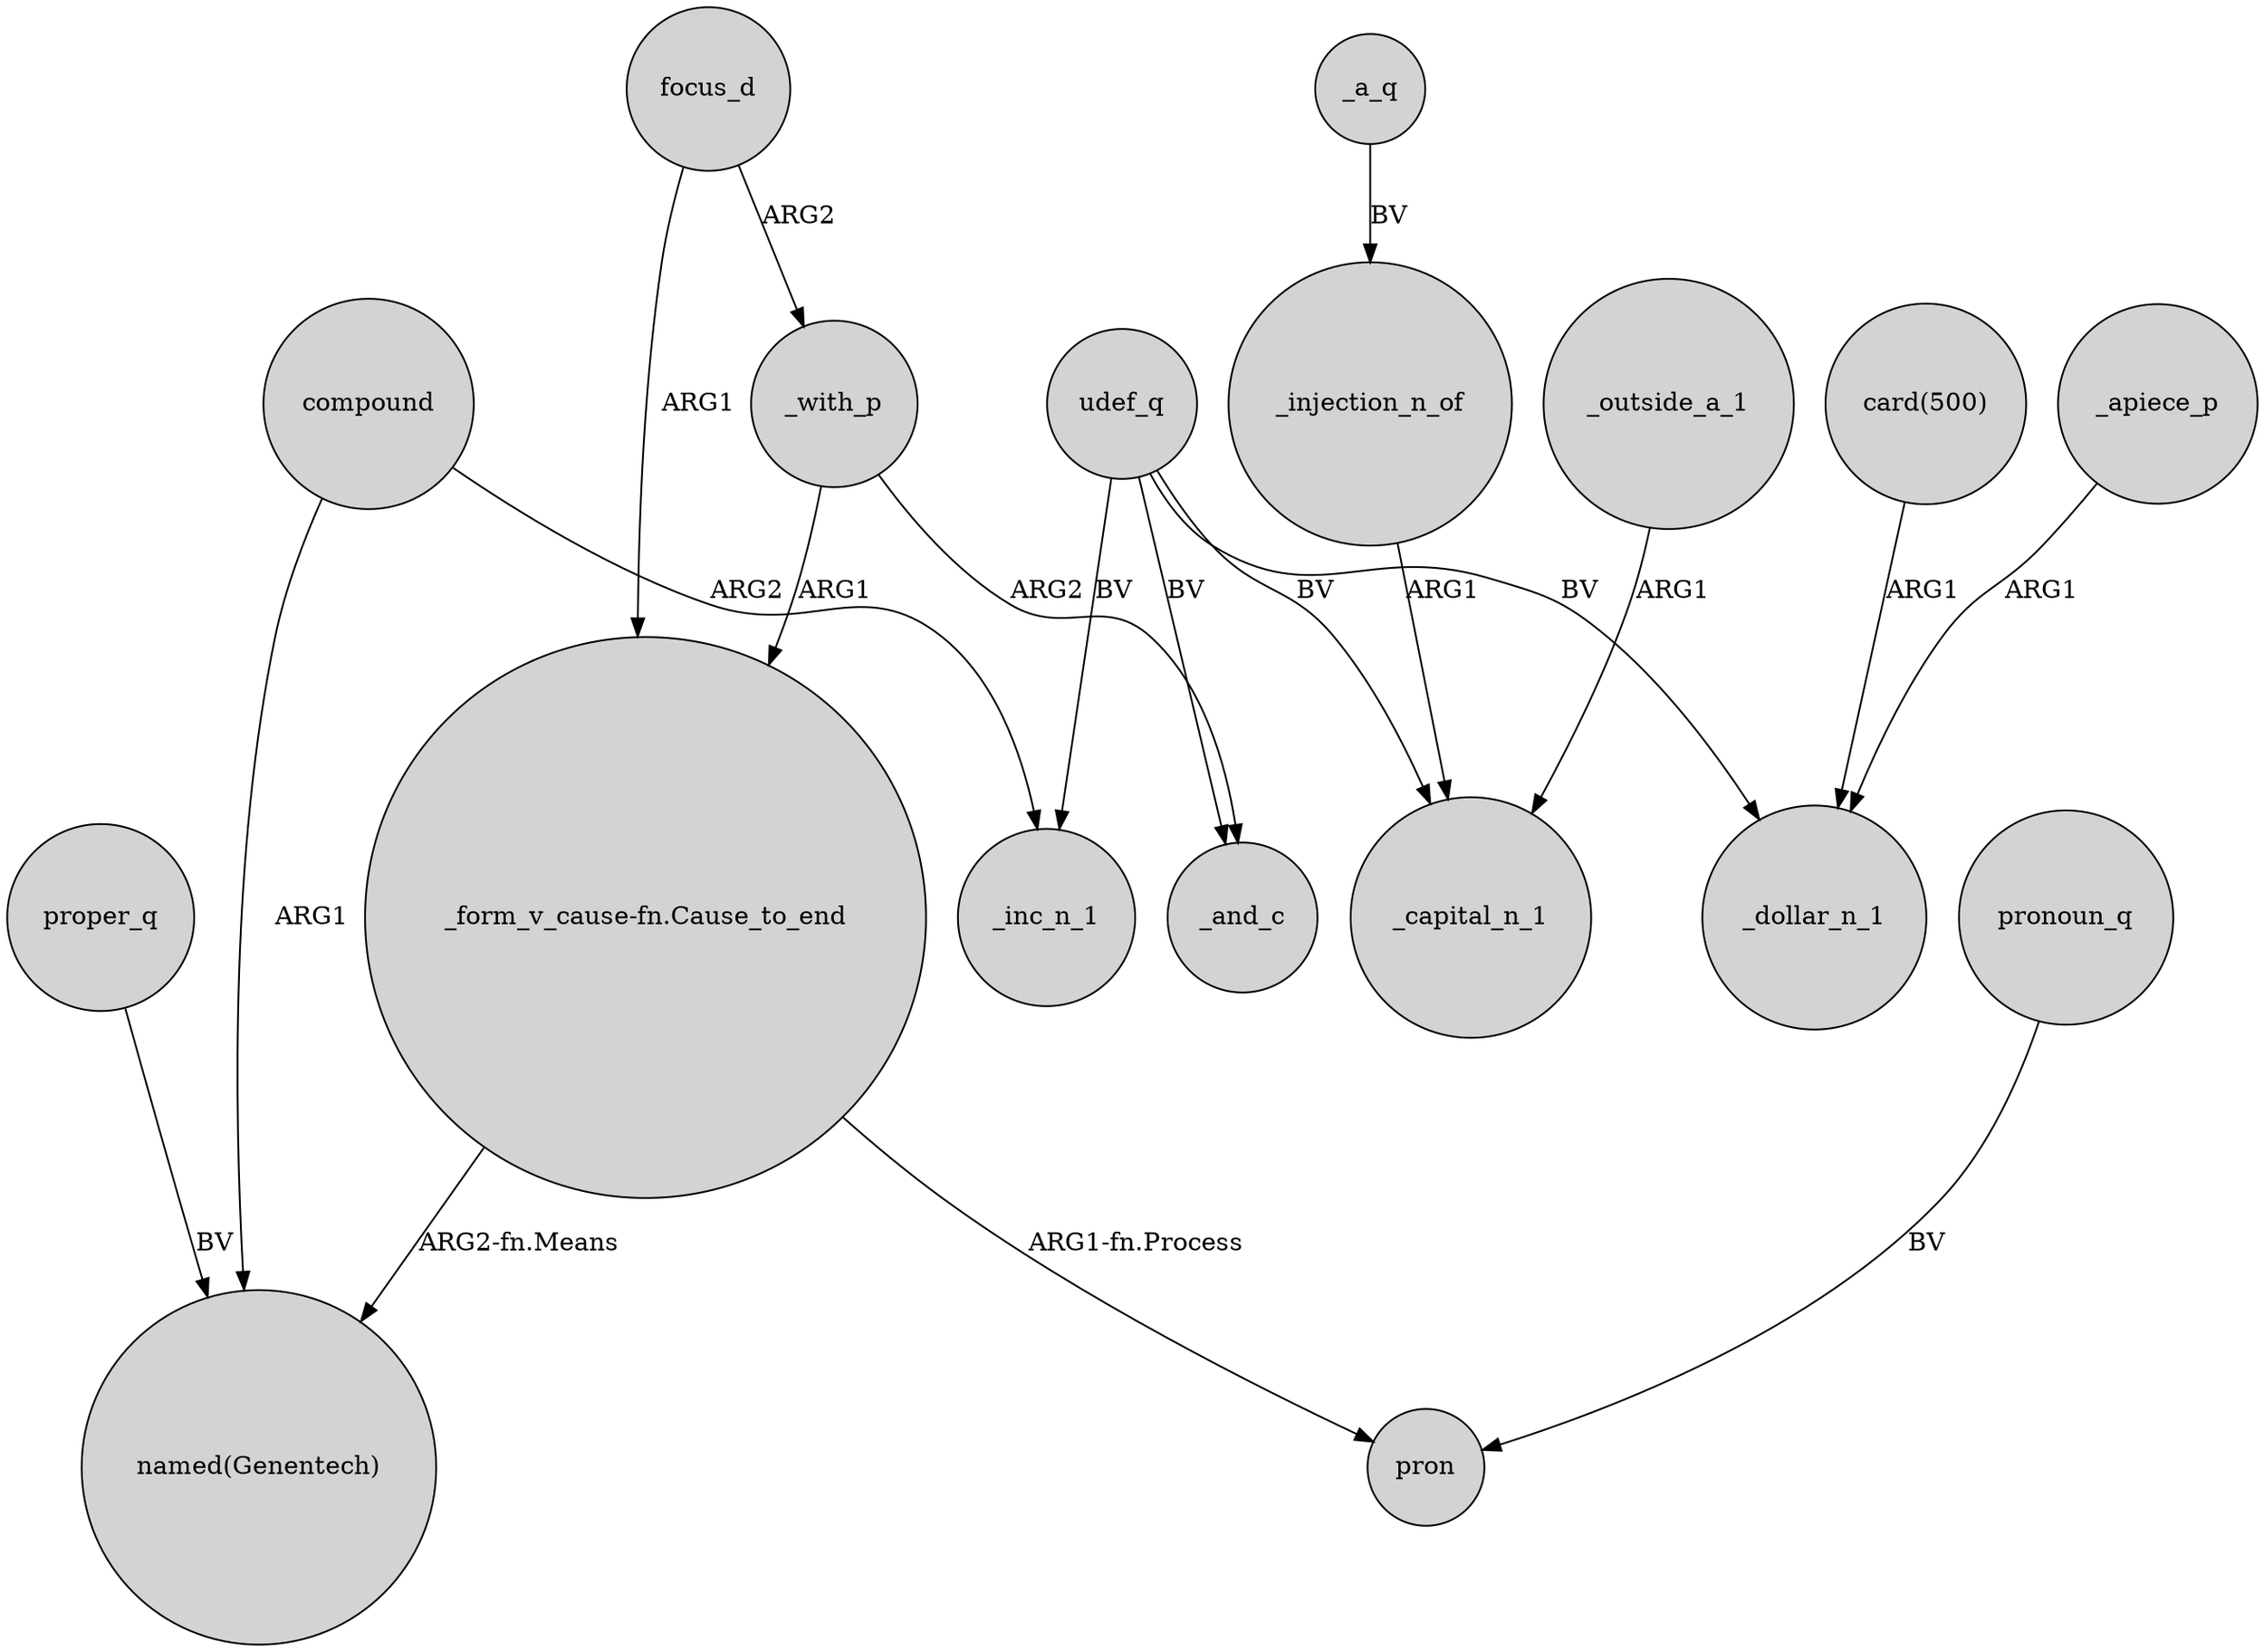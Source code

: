 digraph {
	node [shape=circle style=filled]
	focus_d -> _with_p [label=ARG2]
	_a_q -> _injection_n_of [label=BV]
	proper_q -> "named(Genentech)" [label=BV]
	_with_p -> "_form_v_cause-fn.Cause_to_end" [label=ARG1]
	_outside_a_1 -> _capital_n_1 [label=ARG1]
	"_form_v_cause-fn.Cause_to_end" -> "named(Genentech)" [label="ARG2-fn.Means"]
	udef_q -> _and_c [label=BV]
	pronoun_q -> pron [label=BV]
	udef_q -> _inc_n_1 [label=BV]
	compound -> _inc_n_1 [label=ARG2]
	"card(500)" -> _dollar_n_1 [label=ARG1]
	_apiece_p -> _dollar_n_1 [label=ARG1]
	focus_d -> "_form_v_cause-fn.Cause_to_end" [label=ARG1]
	udef_q -> _capital_n_1 [label=BV]
	_with_p -> _and_c [label=ARG2]
	compound -> "named(Genentech)" [label=ARG1]
	udef_q -> _dollar_n_1 [label=BV]
	"_form_v_cause-fn.Cause_to_end" -> pron [label="ARG1-fn.Process"]
	_injection_n_of -> _capital_n_1 [label=ARG1]
}
